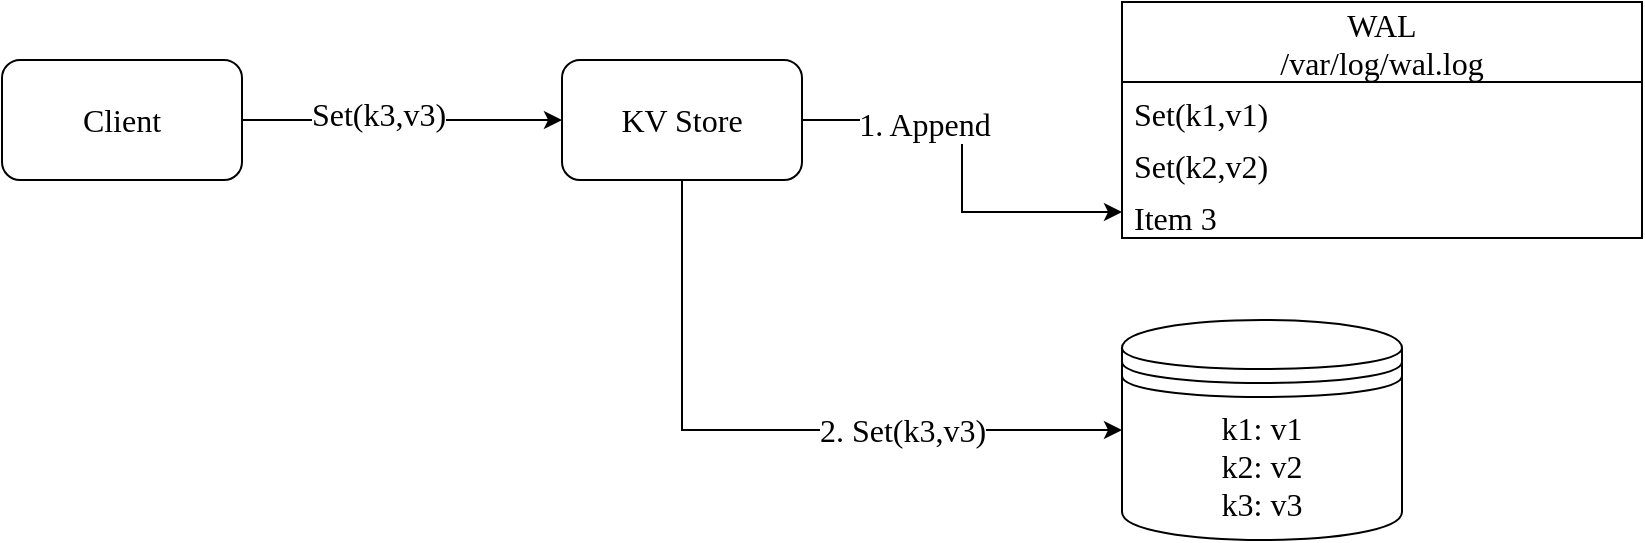 <mxfile version="20.2.1" type="embed"><diagram id="EFILSra0a77BzAu2a82G" name="Page-1"><mxGraphModel dx="1746" dy="1119" grid="1" gridSize="10" guides="1" tooltips="1" connect="1" arrows="1" fold="1" page="1" pageScale="1" pageWidth="850" pageHeight="1100" math="0" shadow="0"><root><mxCell id="0"/><mxCell id="1" parent="0"/><mxCell id="8" style="edgeStyle=orthogonalEdgeStyle;rounded=0;orthogonalLoop=1;jettySize=auto;html=1;exitX=1;exitY=0.5;exitDx=0;exitDy=0;fontFamily=Fira Code Retina;fontSize=16;" edge="1" parent="1" source="2" target="3"><mxGeometry relative="1" as="geometry"/></mxCell><mxCell id="9" value="Set(k3,v3)" style="edgeLabel;html=1;align=center;verticalAlign=middle;resizable=0;points=[];fontSize=16;fontFamily=Fira Code Retina;" vertex="1" connectable="0" parent="8"><mxGeometry x="-0.15" y="3" relative="1" as="geometry"><mxPoint as="offset"/></mxGeometry></mxCell><mxCell id="2" value="Client" style="rounded=1;whiteSpace=wrap;html=1;fontSize=16;fontFamily=Fira Code Retina;" vertex="1" parent="1"><mxGeometry y="290" width="120" height="60" as="geometry"/></mxCell><mxCell id="10" style="edgeStyle=orthogonalEdgeStyle;rounded=0;orthogonalLoop=1;jettySize=auto;html=1;exitX=1;exitY=0.5;exitDx=0;exitDy=0;entryX=0;entryY=0.5;entryDx=0;entryDy=0;fontFamily=Fira Code Retina;fontSize=16;" edge="1" parent="1" source="3" target="7"><mxGeometry relative="1" as="geometry"/></mxCell><mxCell id="11" value="1. Append" style="edgeLabel;html=1;align=center;verticalAlign=middle;resizable=0;points=[];fontSize=16;fontFamily=Fira Code Retina;" vertex="1" connectable="0" parent="10"><mxGeometry x="-0.408" y="-2" relative="1" as="geometry"><mxPoint as="offset"/></mxGeometry></mxCell><mxCell id="13" style="edgeStyle=orthogonalEdgeStyle;rounded=0;orthogonalLoop=1;jettySize=auto;html=1;exitX=0.5;exitY=1;exitDx=0;exitDy=0;entryX=0;entryY=0.5;entryDx=0;entryDy=0;fontFamily=Fira Code Retina;fontSize=16;" edge="1" parent="1" source="3" target="12"><mxGeometry relative="1" as="geometry"/></mxCell><mxCell id="14" value="2. Set(k3,v3)" style="edgeLabel;html=1;align=center;verticalAlign=middle;resizable=0;points=[];fontSize=16;fontFamily=Fira Code Retina;" vertex="1" connectable="0" parent="13"><mxGeometry x="0.09" y="-2" relative="1" as="geometry"><mxPoint x="47" y="-2" as="offset"/></mxGeometry></mxCell><mxCell id="3" value="KV Store" style="rounded=1;whiteSpace=wrap;html=1;fontSize=16;fontFamily=Fira Code Retina;" vertex="1" parent="1"><mxGeometry x="280" y="290" width="120" height="60" as="geometry"/></mxCell><mxCell id="4" value="WAL&#10;/var/log/wal.log" style="swimlane;fontStyle=0;childLayout=stackLayout;horizontal=1;startSize=40;fillColor=none;horizontalStack=0;resizeParent=1;resizeParentMax=0;resizeLast=0;collapsible=1;marginBottom=0;fontFamily=Fira Code Retina;fontSize=16;" vertex="1" parent="1"><mxGeometry x="560" y="261" width="260" height="118" as="geometry"/></mxCell><mxCell id="5" value="Set(k1,v1)" style="text;strokeColor=none;fillColor=none;align=left;verticalAlign=top;spacingLeft=4;spacingRight=4;overflow=hidden;rotatable=0;points=[[0,0.5],[1,0.5]];portConstraint=eastwest;fontFamily=Fira Code Retina;fontSize=16;" vertex="1" parent="4"><mxGeometry y="40" width="260" height="26" as="geometry"/></mxCell><mxCell id="6" value="Set(k2,v2)" style="text;strokeColor=none;fillColor=none;align=left;verticalAlign=top;spacingLeft=4;spacingRight=4;overflow=hidden;rotatable=0;points=[[0,0.5],[1,0.5]];portConstraint=eastwest;fontFamily=Fira Code Retina;fontSize=16;" vertex="1" parent="4"><mxGeometry y="66" width="260" height="26" as="geometry"/></mxCell><mxCell id="7" value="Item 3" style="text;strokeColor=none;fillColor=none;align=left;verticalAlign=top;spacingLeft=4;spacingRight=4;overflow=hidden;rotatable=0;points=[[0,0.5],[1,0.5]];portConstraint=eastwest;fontFamily=Fira Code Retina;fontSize=16;" vertex="1" parent="4"><mxGeometry y="92" width="260" height="26" as="geometry"/></mxCell><mxCell id="12" value="k1: v1&lt;br&gt;k2: v2&lt;br&gt;k3: v3" style="shape=datastore;whiteSpace=wrap;html=1;fontFamily=Fira Code Retina;fontSize=16;" vertex="1" parent="1"><mxGeometry x="560" y="420" width="140" height="110" as="geometry"/></mxCell></root></mxGraphModel></diagram></mxfile>